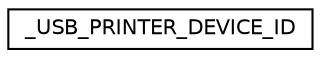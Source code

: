 digraph "Graphical Class Hierarchy"
{
  edge [fontname="Helvetica",fontsize="10",labelfontname="Helvetica",labelfontsize="10"];
  node [fontname="Helvetica",fontsize="10",shape=record];
  rankdir="LR";
  Node1 [label="_USB_PRINTER_DEVICE_ID",height=0.2,width=0.4,color="black", fillcolor="white", style="filled",URL="$struct___u_s_b___p_r_i_n_t_e_r___d_e_v_i_c_e___i_d.html"];
}
